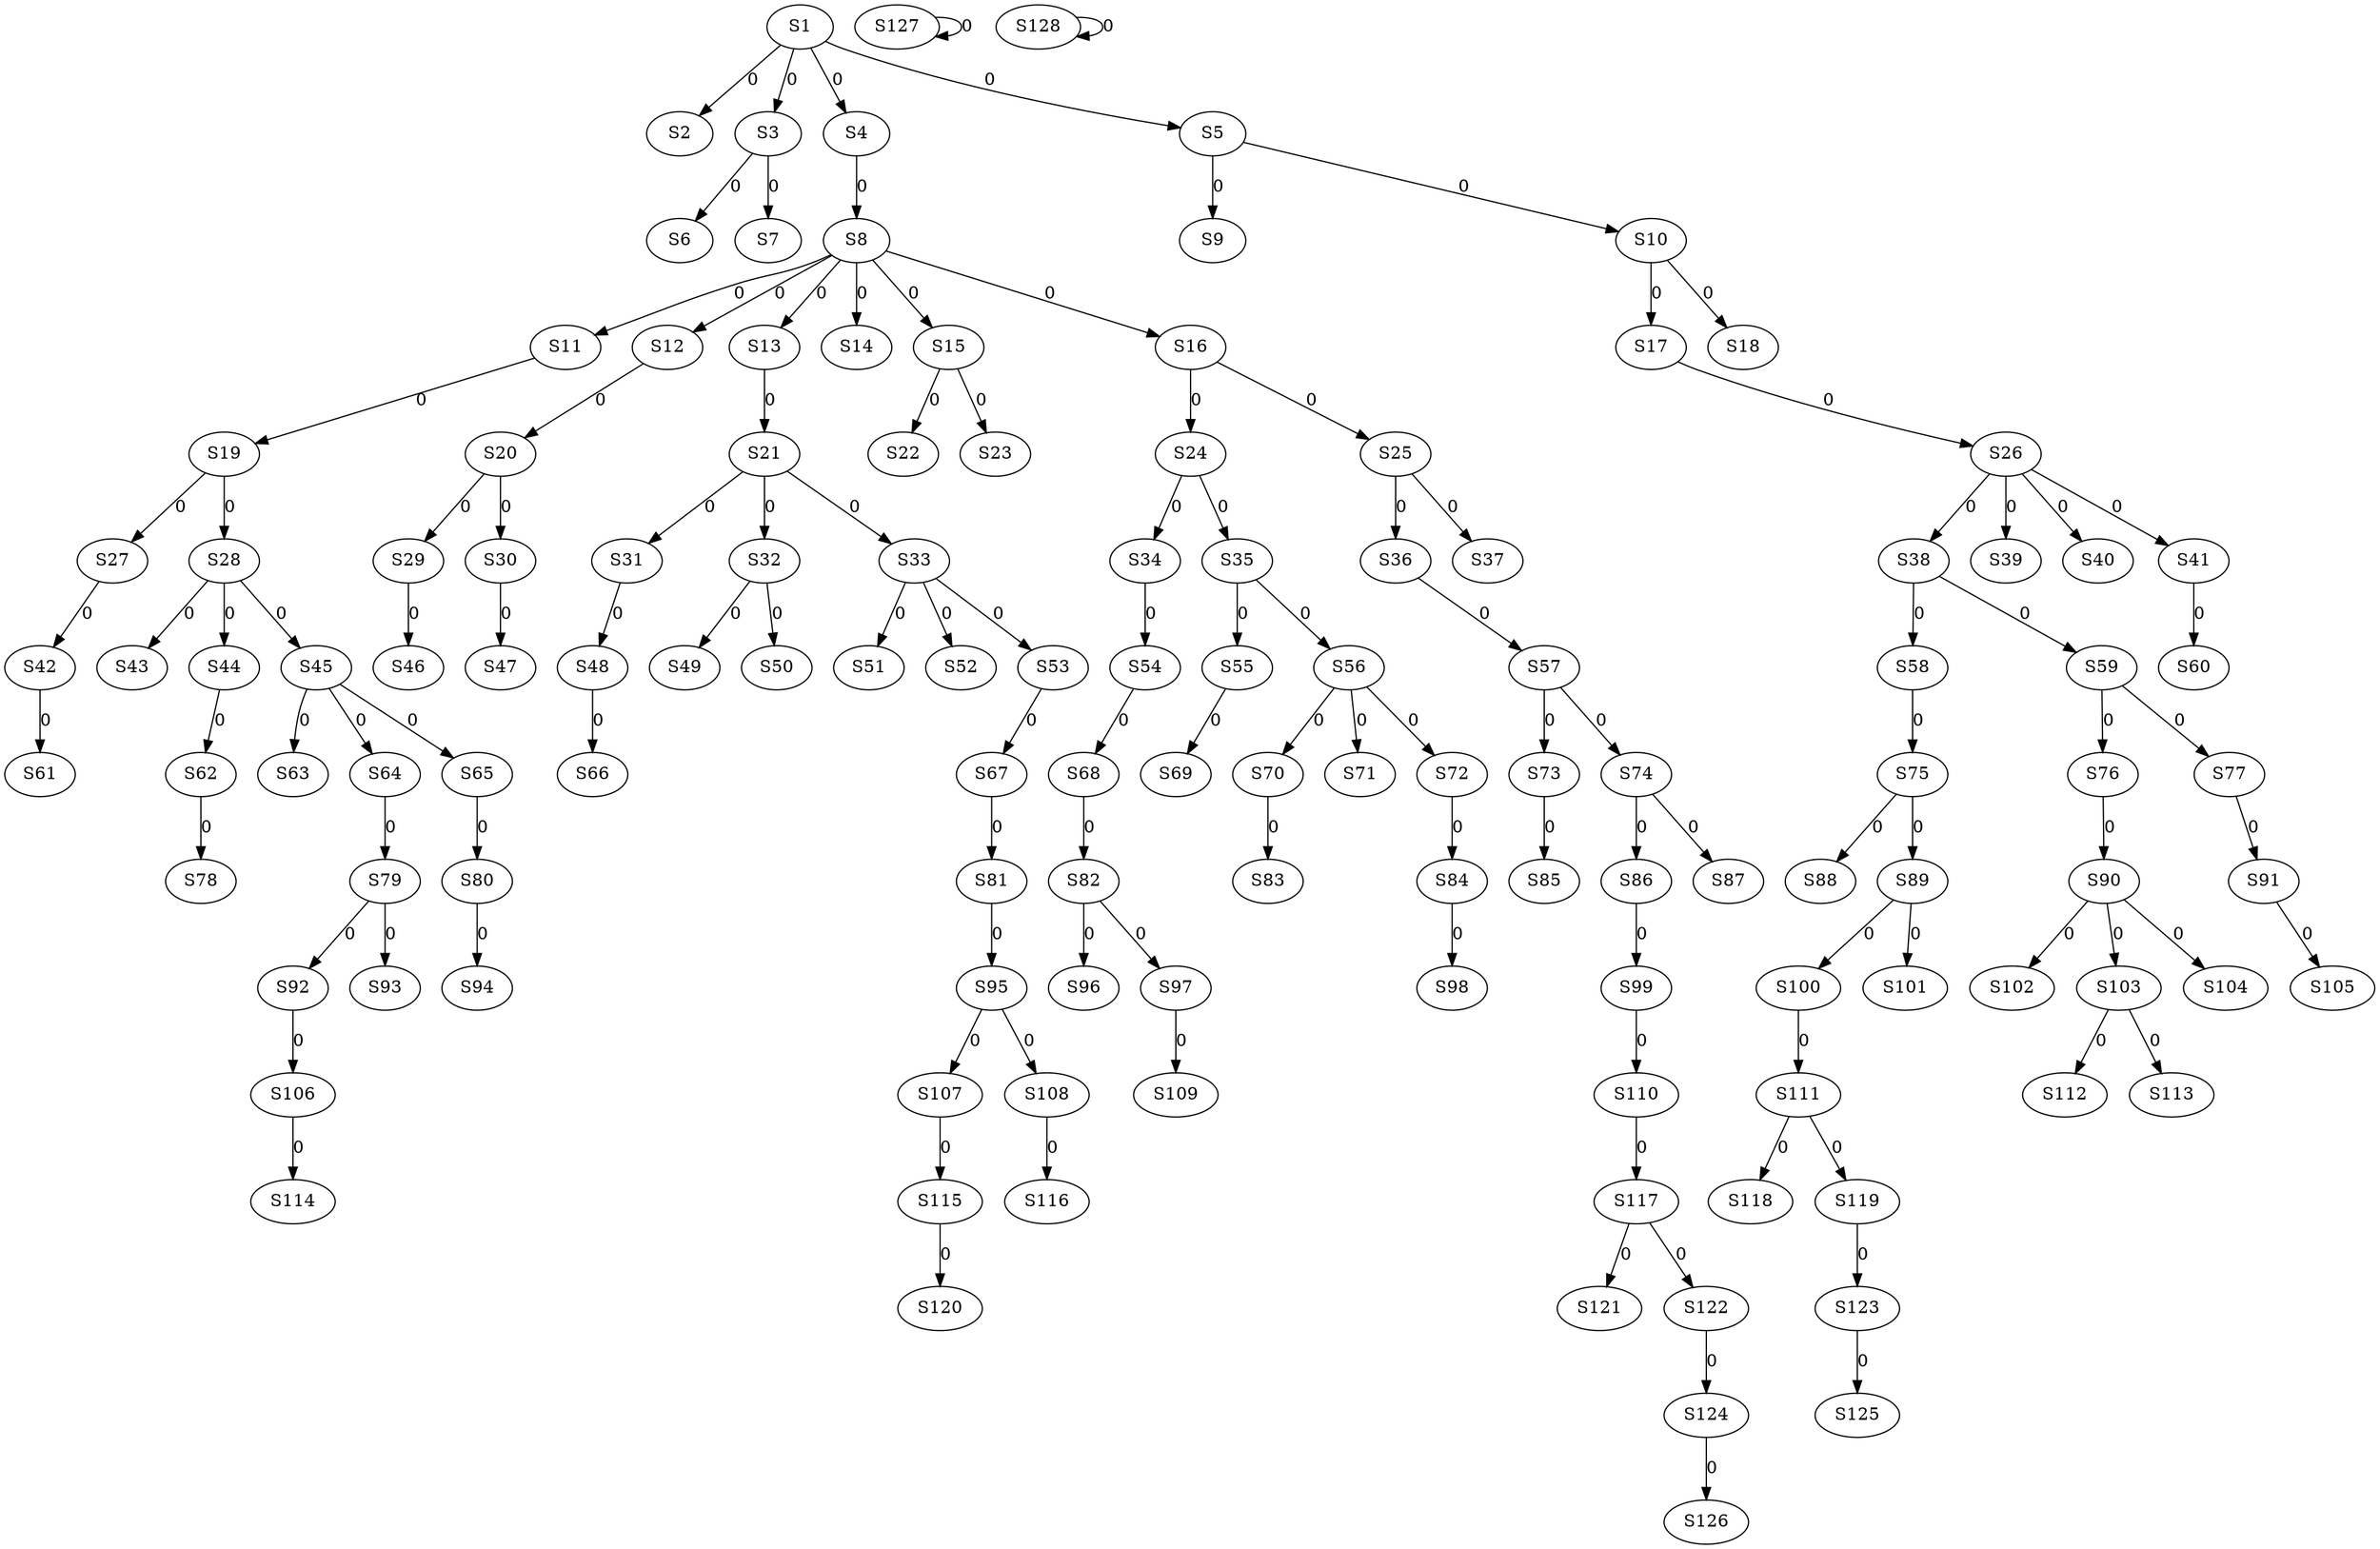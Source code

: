 strict digraph {
	S1 -> S2 [ label = 0 ];
	S1 -> S3 [ label = 0 ];
	S1 -> S4 [ label = 0 ];
	S1 -> S5 [ label = 0 ];
	S3 -> S6 [ label = 0 ];
	S3 -> S7 [ label = 0 ];
	S4 -> S8 [ label = 0 ];
	S5 -> S9 [ label = 0 ];
	S5 -> S10 [ label = 0 ];
	S8 -> S11 [ label = 0 ];
	S8 -> S12 [ label = 0 ];
	S8 -> S13 [ label = 0 ];
	S8 -> S14 [ label = 0 ];
	S8 -> S15 [ label = 0 ];
	S8 -> S16 [ label = 0 ];
	S10 -> S17 [ label = 0 ];
	S10 -> S18 [ label = 0 ];
	S11 -> S19 [ label = 0 ];
	S12 -> S20 [ label = 0 ];
	S13 -> S21 [ label = 0 ];
	S15 -> S22 [ label = 0 ];
	S15 -> S23 [ label = 0 ];
	S16 -> S24 [ label = 0 ];
	S16 -> S25 [ label = 0 ];
	S17 -> S26 [ label = 0 ];
	S19 -> S27 [ label = 0 ];
	S19 -> S28 [ label = 0 ];
	S20 -> S29 [ label = 0 ];
	S20 -> S30 [ label = 0 ];
	S21 -> S31 [ label = 0 ];
	S21 -> S32 [ label = 0 ];
	S21 -> S33 [ label = 0 ];
	S24 -> S34 [ label = 0 ];
	S24 -> S35 [ label = 0 ];
	S25 -> S36 [ label = 0 ];
	S25 -> S37 [ label = 0 ];
	S26 -> S38 [ label = 0 ];
	S26 -> S39 [ label = 0 ];
	S26 -> S40 [ label = 0 ];
	S26 -> S41 [ label = 0 ];
	S27 -> S42 [ label = 0 ];
	S28 -> S43 [ label = 0 ];
	S28 -> S44 [ label = 0 ];
	S28 -> S45 [ label = 0 ];
	S29 -> S46 [ label = 0 ];
	S30 -> S47 [ label = 0 ];
	S31 -> S48 [ label = 0 ];
	S32 -> S49 [ label = 0 ];
	S32 -> S50 [ label = 0 ];
	S33 -> S51 [ label = 0 ];
	S33 -> S52 [ label = 0 ];
	S33 -> S53 [ label = 0 ];
	S34 -> S54 [ label = 0 ];
	S35 -> S55 [ label = 0 ];
	S35 -> S56 [ label = 0 ];
	S36 -> S57 [ label = 0 ];
	S38 -> S58 [ label = 0 ];
	S38 -> S59 [ label = 0 ];
	S41 -> S60 [ label = 0 ];
	S42 -> S61 [ label = 0 ];
	S44 -> S62 [ label = 0 ];
	S45 -> S63 [ label = 0 ];
	S45 -> S64 [ label = 0 ];
	S45 -> S65 [ label = 0 ];
	S48 -> S66 [ label = 0 ];
	S53 -> S67 [ label = 0 ];
	S54 -> S68 [ label = 0 ];
	S55 -> S69 [ label = 0 ];
	S56 -> S70 [ label = 0 ];
	S56 -> S71 [ label = 0 ];
	S56 -> S72 [ label = 0 ];
	S57 -> S73 [ label = 0 ];
	S57 -> S74 [ label = 0 ];
	S58 -> S75 [ label = 0 ];
	S59 -> S76 [ label = 0 ];
	S59 -> S77 [ label = 0 ];
	S62 -> S78 [ label = 0 ];
	S64 -> S79 [ label = 0 ];
	S65 -> S80 [ label = 0 ];
	S67 -> S81 [ label = 0 ];
	S68 -> S82 [ label = 0 ];
	S70 -> S83 [ label = 0 ];
	S72 -> S84 [ label = 0 ];
	S73 -> S85 [ label = 0 ];
	S74 -> S86 [ label = 0 ];
	S74 -> S87 [ label = 0 ];
	S75 -> S88 [ label = 0 ];
	S75 -> S89 [ label = 0 ];
	S76 -> S90 [ label = 0 ];
	S77 -> S91 [ label = 0 ];
	S79 -> S92 [ label = 0 ];
	S79 -> S93 [ label = 0 ];
	S80 -> S94 [ label = 0 ];
	S81 -> S95 [ label = 0 ];
	S82 -> S96 [ label = 0 ];
	S82 -> S97 [ label = 0 ];
	S84 -> S98 [ label = 0 ];
	S86 -> S99 [ label = 0 ];
	S89 -> S100 [ label = 0 ];
	S89 -> S101 [ label = 0 ];
	S90 -> S102 [ label = 0 ];
	S90 -> S103 [ label = 0 ];
	S90 -> S104 [ label = 0 ];
	S91 -> S105 [ label = 0 ];
	S92 -> S106 [ label = 0 ];
	S95 -> S107 [ label = 0 ];
	S95 -> S108 [ label = 0 ];
	S97 -> S109 [ label = 0 ];
	S99 -> S110 [ label = 0 ];
	S100 -> S111 [ label = 0 ];
	S103 -> S112 [ label = 0 ];
	S103 -> S113 [ label = 0 ];
	S106 -> S114 [ label = 0 ];
	S107 -> S115 [ label = 0 ];
	S108 -> S116 [ label = 0 ];
	S110 -> S117 [ label = 0 ];
	S111 -> S118 [ label = 0 ];
	S111 -> S119 [ label = 0 ];
	S115 -> S120 [ label = 0 ];
	S117 -> S121 [ label = 0 ];
	S117 -> S122 [ label = 0 ];
	S119 -> S123 [ label = 0 ];
	S122 -> S124 [ label = 0 ];
	S123 -> S125 [ label = 0 ];
	S124 -> S126 [ label = 0 ];
	S127 -> S127 [ label = 0 ];
	S128 -> S128 [ label = 0 ];
}